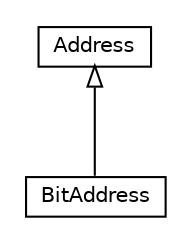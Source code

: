 #!/usr/local/bin/dot
#
# Class diagram 
# Generated by UMLGraph version 5.2 (http://www.umlgraph.org/)
#

digraph G {
	edge [fontname="Helvetica",fontsize=10,labelfontname="Helvetica",labelfontsize=10];
	node [fontname="Helvetica",fontsize=10,shape=plaintext];
	nodesep=0.25;
	ranksep=0.5;
	// com.synaptics.addressing.Address
	c0 [label=<<table title="com.synaptics.addressing.Address" border="0" cellborder="1" cellspacing="0" cellpadding="2" port="p" href="./Address.html">
		<tr><td><table border="0" cellspacing="0" cellpadding="1">
<tr><td align="center" balign="center"> Address </td></tr>
		</table></td></tr>
		</table>>, fontname="Helvetica", fontcolor="black", fontsize=10.0];
	// com.synaptics.addressing.BitAddress
	c1 [label=<<table title="com.synaptics.addressing.BitAddress" border="0" cellborder="1" cellspacing="0" cellpadding="2" port="p" href="./BitAddress.html">
		<tr><td><table border="0" cellspacing="0" cellpadding="1">
<tr><td align="center" balign="center"> BitAddress </td></tr>
		</table></td></tr>
		</table>>, fontname="Helvetica", fontcolor="black", fontsize=10.0];
	//com.synaptics.addressing.BitAddress extends com.synaptics.addressing.Address
	c0:p -> c1:p [dir=back,arrowtail=empty];
}

